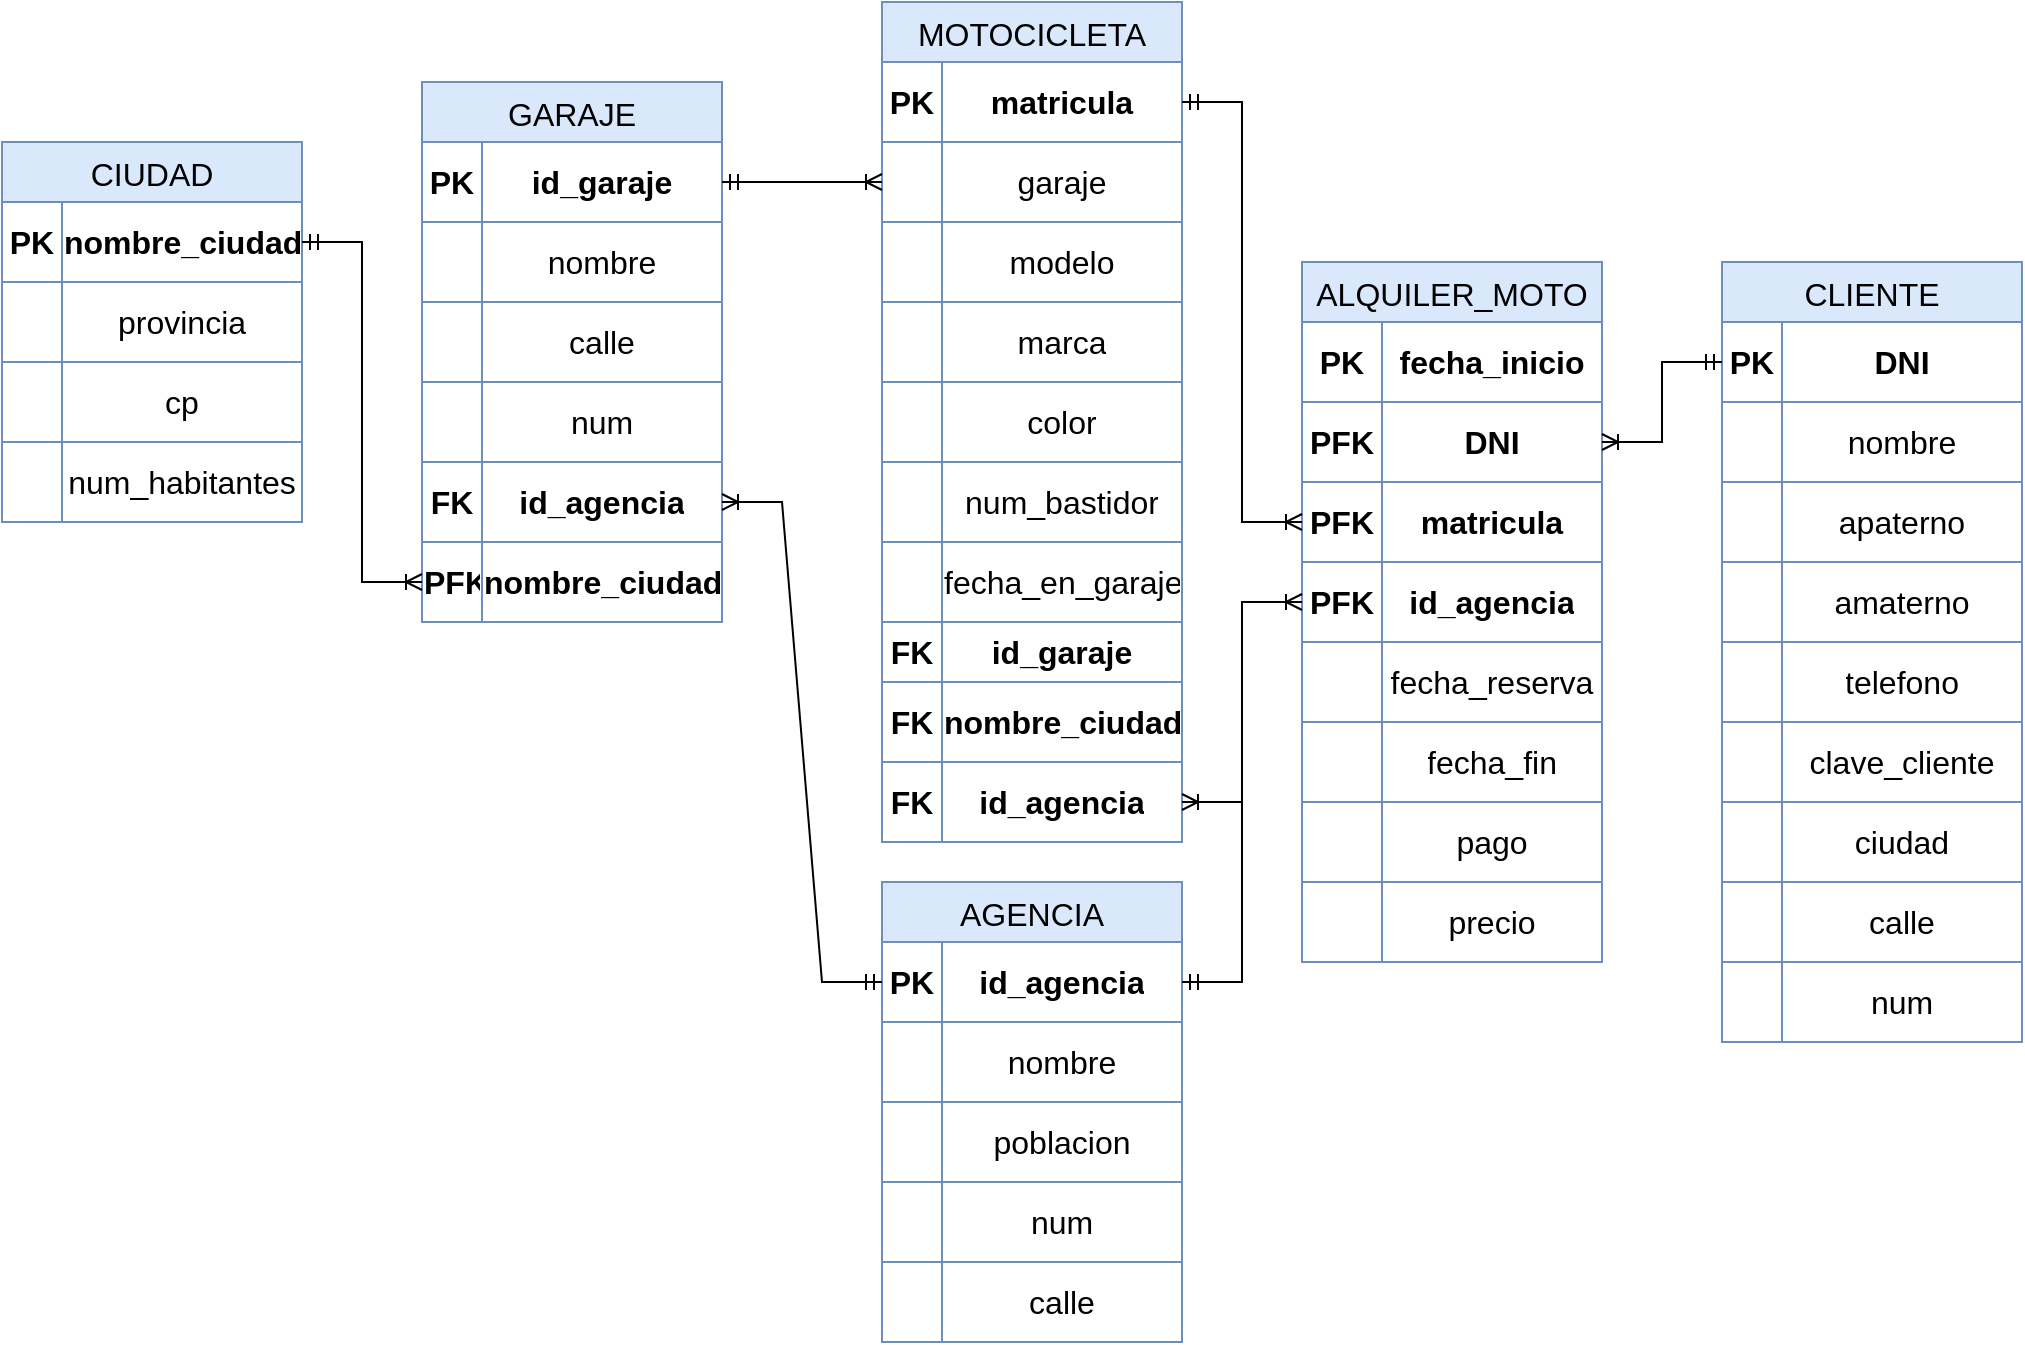<mxfile version="21.7.2" type="github">
  <diagram name="Página-1" id="klJtT7mrhGogxHRdhjkD">
    <mxGraphModel dx="344" dy="641" grid="1" gridSize="10" guides="1" tooltips="1" connect="1" arrows="1" fold="1" page="1" pageScale="1" pageWidth="1920" pageHeight="1200" math="0" shadow="0">
      <root>
        <mxCell id="0" />
        <mxCell id="1" parent="0" />
        <mxCell id="g3JTMBOIw_Hzrnp8-G4B-1" value="CIUDAD" style="shape=table;startSize=30;container=1;collapsible=0;childLayout=tableLayout;strokeColor=#6c8ebf;fontSize=16;fillColor=#dae8fc;" parent="1" vertex="1">
          <mxGeometry x="150" y="70" width="150" height="190" as="geometry" />
        </mxCell>
        <mxCell id="g3JTMBOIw_Hzrnp8-G4B-2" value="" style="shape=tableRow;horizontal=0;startSize=0;swimlaneHead=0;swimlaneBody=0;strokeColor=inherit;top=0;left=0;bottom=0;right=0;collapsible=0;dropTarget=0;fillColor=none;points=[[0,0.5],[1,0.5]];portConstraint=eastwest;fontSize=16;" parent="g3JTMBOIw_Hzrnp8-G4B-1" vertex="1">
          <mxGeometry y="30" width="150" height="40" as="geometry" />
        </mxCell>
        <mxCell id="g3JTMBOIw_Hzrnp8-G4B-3" value="PK" style="shape=partialRectangle;html=1;whiteSpace=wrap;connectable=0;strokeColor=inherit;overflow=hidden;fillColor=none;top=0;left=0;bottom=0;right=0;pointerEvents=1;fontSize=16;fontStyle=1" parent="g3JTMBOIw_Hzrnp8-G4B-2" vertex="1">
          <mxGeometry width="30" height="40" as="geometry">
            <mxRectangle width="30" height="40" as="alternateBounds" />
          </mxGeometry>
        </mxCell>
        <mxCell id="g3JTMBOIw_Hzrnp8-G4B-4" value="nombre_ciudad" style="shape=partialRectangle;html=1;whiteSpace=wrap;connectable=0;strokeColor=inherit;overflow=hidden;fillColor=none;top=0;left=0;bottom=0;right=0;pointerEvents=1;fontSize=16;fontStyle=1" parent="g3JTMBOIw_Hzrnp8-G4B-2" vertex="1">
          <mxGeometry x="30" width="120" height="40" as="geometry">
            <mxRectangle width="120" height="40" as="alternateBounds" />
          </mxGeometry>
        </mxCell>
        <mxCell id="g3JTMBOIw_Hzrnp8-G4B-6" value="" style="shape=tableRow;horizontal=0;startSize=0;swimlaneHead=0;swimlaneBody=0;strokeColor=inherit;top=0;left=0;bottom=0;right=0;collapsible=0;dropTarget=0;fillColor=none;points=[[0,0.5],[1,0.5]];portConstraint=eastwest;fontSize=16;" parent="g3JTMBOIw_Hzrnp8-G4B-1" vertex="1">
          <mxGeometry y="70" width="150" height="40" as="geometry" />
        </mxCell>
        <mxCell id="g3JTMBOIw_Hzrnp8-G4B-7" value="" style="shape=partialRectangle;html=1;whiteSpace=wrap;connectable=0;strokeColor=inherit;overflow=hidden;fillColor=none;top=0;left=0;bottom=0;right=0;pointerEvents=1;fontSize=16;" parent="g3JTMBOIw_Hzrnp8-G4B-6" vertex="1">
          <mxGeometry width="30" height="40" as="geometry">
            <mxRectangle width="30" height="40" as="alternateBounds" />
          </mxGeometry>
        </mxCell>
        <mxCell id="g3JTMBOIw_Hzrnp8-G4B-8" value="provincia" style="shape=partialRectangle;html=1;whiteSpace=wrap;connectable=0;strokeColor=inherit;overflow=hidden;fillColor=none;top=0;left=0;bottom=0;right=0;pointerEvents=1;fontSize=16;" parent="g3JTMBOIw_Hzrnp8-G4B-6" vertex="1">
          <mxGeometry x="30" width="120" height="40" as="geometry">
            <mxRectangle width="120" height="40" as="alternateBounds" />
          </mxGeometry>
        </mxCell>
        <mxCell id="g3JTMBOIw_Hzrnp8-G4B-10" value="" style="shape=tableRow;horizontal=0;startSize=0;swimlaneHead=0;swimlaneBody=0;strokeColor=inherit;top=0;left=0;bottom=0;right=0;collapsible=0;dropTarget=0;fillColor=none;points=[[0,0.5],[1,0.5]];portConstraint=eastwest;fontSize=16;" parent="g3JTMBOIw_Hzrnp8-G4B-1" vertex="1">
          <mxGeometry y="110" width="150" height="40" as="geometry" />
        </mxCell>
        <mxCell id="g3JTMBOIw_Hzrnp8-G4B-11" value="" style="shape=partialRectangle;html=1;whiteSpace=wrap;connectable=0;strokeColor=inherit;overflow=hidden;fillColor=none;top=0;left=0;bottom=0;right=0;pointerEvents=1;fontSize=16;" parent="g3JTMBOIw_Hzrnp8-G4B-10" vertex="1">
          <mxGeometry width="30" height="40" as="geometry">
            <mxRectangle width="30" height="40" as="alternateBounds" />
          </mxGeometry>
        </mxCell>
        <mxCell id="g3JTMBOIw_Hzrnp8-G4B-12" value="cp" style="shape=partialRectangle;html=1;whiteSpace=wrap;connectable=0;strokeColor=inherit;overflow=hidden;fillColor=none;top=0;left=0;bottom=0;right=0;pointerEvents=1;fontSize=16;" parent="g3JTMBOIw_Hzrnp8-G4B-10" vertex="1">
          <mxGeometry x="30" width="120" height="40" as="geometry">
            <mxRectangle width="120" height="40" as="alternateBounds" />
          </mxGeometry>
        </mxCell>
        <mxCell id="g3JTMBOIw_Hzrnp8-G4B-14" style="shape=tableRow;horizontal=0;startSize=0;swimlaneHead=0;swimlaneBody=0;strokeColor=inherit;top=0;left=0;bottom=0;right=0;collapsible=0;dropTarget=0;fillColor=none;points=[[0,0.5],[1,0.5]];portConstraint=eastwest;fontSize=16;" parent="g3JTMBOIw_Hzrnp8-G4B-1" vertex="1">
          <mxGeometry y="150" width="150" height="40" as="geometry" />
        </mxCell>
        <mxCell id="g3JTMBOIw_Hzrnp8-G4B-15" style="shape=partialRectangle;html=1;whiteSpace=wrap;connectable=0;strokeColor=inherit;overflow=hidden;fillColor=none;top=0;left=0;bottom=0;right=0;pointerEvents=1;fontSize=16;" parent="g3JTMBOIw_Hzrnp8-G4B-14" vertex="1">
          <mxGeometry width="30" height="40" as="geometry">
            <mxRectangle width="30" height="40" as="alternateBounds" />
          </mxGeometry>
        </mxCell>
        <mxCell id="g3JTMBOIw_Hzrnp8-G4B-16" value="num_habitantes" style="shape=partialRectangle;html=1;whiteSpace=wrap;connectable=0;strokeColor=inherit;overflow=hidden;fillColor=none;top=0;left=0;bottom=0;right=0;pointerEvents=1;fontSize=16;" parent="g3JTMBOIw_Hzrnp8-G4B-14" vertex="1">
          <mxGeometry x="30" width="120" height="40" as="geometry">
            <mxRectangle width="120" height="40" as="alternateBounds" />
          </mxGeometry>
        </mxCell>
        <mxCell id="g3JTMBOIw_Hzrnp8-G4B-30" value="AGENCIA" style="shape=table;startSize=30;container=1;collapsible=0;childLayout=tableLayout;strokeColor=#6c8ebf;fontSize=16;fillColor=#dae8fc;" parent="1" vertex="1">
          <mxGeometry x="590" y="440" width="150" height="230" as="geometry" />
        </mxCell>
        <mxCell id="g3JTMBOIw_Hzrnp8-G4B-31" value="" style="shape=tableRow;horizontal=0;startSize=0;swimlaneHead=0;swimlaneBody=0;strokeColor=inherit;top=0;left=0;bottom=0;right=0;collapsible=0;dropTarget=0;fillColor=none;points=[[0,0.5],[1,0.5]];portConstraint=eastwest;fontSize=16;" parent="g3JTMBOIw_Hzrnp8-G4B-30" vertex="1">
          <mxGeometry y="30" width="150" height="40" as="geometry" />
        </mxCell>
        <mxCell id="g3JTMBOIw_Hzrnp8-G4B-32" value="PK" style="shape=partialRectangle;html=1;whiteSpace=wrap;connectable=0;strokeColor=inherit;overflow=hidden;fillColor=none;top=0;left=0;bottom=0;right=0;pointerEvents=1;fontSize=16;fontStyle=1" parent="g3JTMBOIw_Hzrnp8-G4B-31" vertex="1">
          <mxGeometry width="30" height="40" as="geometry">
            <mxRectangle width="30" height="40" as="alternateBounds" />
          </mxGeometry>
        </mxCell>
        <mxCell id="g3JTMBOIw_Hzrnp8-G4B-33" value="id_agencia" style="shape=partialRectangle;html=1;whiteSpace=wrap;connectable=0;strokeColor=inherit;overflow=hidden;fillColor=none;top=0;left=0;bottom=0;right=0;pointerEvents=1;fontSize=16;fontStyle=1" parent="g3JTMBOIw_Hzrnp8-G4B-31" vertex="1">
          <mxGeometry x="30" width="120" height="40" as="geometry">
            <mxRectangle width="120" height="40" as="alternateBounds" />
          </mxGeometry>
        </mxCell>
        <mxCell id="g3JTMBOIw_Hzrnp8-G4B-34" value="" style="shape=tableRow;horizontal=0;startSize=0;swimlaneHead=0;swimlaneBody=0;strokeColor=inherit;top=0;left=0;bottom=0;right=0;collapsible=0;dropTarget=0;fillColor=none;points=[[0,0.5],[1,0.5]];portConstraint=eastwest;fontSize=16;" parent="g3JTMBOIw_Hzrnp8-G4B-30" vertex="1">
          <mxGeometry y="70" width="150" height="40" as="geometry" />
        </mxCell>
        <mxCell id="g3JTMBOIw_Hzrnp8-G4B-35" value="" style="shape=partialRectangle;html=1;whiteSpace=wrap;connectable=0;strokeColor=inherit;overflow=hidden;fillColor=none;top=0;left=0;bottom=0;right=0;pointerEvents=1;fontSize=16;" parent="g3JTMBOIw_Hzrnp8-G4B-34" vertex="1">
          <mxGeometry width="30" height="40" as="geometry">
            <mxRectangle width="30" height="40" as="alternateBounds" />
          </mxGeometry>
        </mxCell>
        <mxCell id="g3JTMBOIw_Hzrnp8-G4B-36" value="nombre" style="shape=partialRectangle;html=1;whiteSpace=wrap;connectable=0;strokeColor=inherit;overflow=hidden;fillColor=none;top=0;left=0;bottom=0;right=0;pointerEvents=1;fontSize=16;" parent="g3JTMBOIw_Hzrnp8-G4B-34" vertex="1">
          <mxGeometry x="30" width="120" height="40" as="geometry">
            <mxRectangle width="120" height="40" as="alternateBounds" />
          </mxGeometry>
        </mxCell>
        <mxCell id="g3JTMBOIw_Hzrnp8-G4B-37" value="" style="shape=tableRow;horizontal=0;startSize=0;swimlaneHead=0;swimlaneBody=0;strokeColor=inherit;top=0;left=0;bottom=0;right=0;collapsible=0;dropTarget=0;fillColor=none;points=[[0,0.5],[1,0.5]];portConstraint=eastwest;fontSize=16;" parent="g3JTMBOIw_Hzrnp8-G4B-30" vertex="1">
          <mxGeometry y="110" width="150" height="40" as="geometry" />
        </mxCell>
        <mxCell id="g3JTMBOIw_Hzrnp8-G4B-38" value="" style="shape=partialRectangle;html=1;whiteSpace=wrap;connectable=0;strokeColor=inherit;overflow=hidden;fillColor=none;top=0;left=0;bottom=0;right=0;pointerEvents=1;fontSize=16;" parent="g3JTMBOIw_Hzrnp8-G4B-37" vertex="1">
          <mxGeometry width="30" height="40" as="geometry">
            <mxRectangle width="30" height="40" as="alternateBounds" />
          </mxGeometry>
        </mxCell>
        <mxCell id="g3JTMBOIw_Hzrnp8-G4B-39" value="poblacion" style="shape=partialRectangle;html=1;whiteSpace=wrap;connectable=0;strokeColor=inherit;overflow=hidden;fillColor=none;top=0;left=0;bottom=0;right=0;pointerEvents=1;fontSize=16;" parent="g3JTMBOIw_Hzrnp8-G4B-37" vertex="1">
          <mxGeometry x="30" width="120" height="40" as="geometry">
            <mxRectangle width="120" height="40" as="alternateBounds" />
          </mxGeometry>
        </mxCell>
        <mxCell id="g3JTMBOIw_Hzrnp8-G4B-40" style="shape=tableRow;horizontal=0;startSize=0;swimlaneHead=0;swimlaneBody=0;strokeColor=inherit;top=0;left=0;bottom=0;right=0;collapsible=0;dropTarget=0;fillColor=none;points=[[0,0.5],[1,0.5]];portConstraint=eastwest;fontSize=16;" parent="g3JTMBOIw_Hzrnp8-G4B-30" vertex="1">
          <mxGeometry y="150" width="150" height="40" as="geometry" />
        </mxCell>
        <mxCell id="g3JTMBOIw_Hzrnp8-G4B-41" style="shape=partialRectangle;html=1;whiteSpace=wrap;connectable=0;strokeColor=inherit;overflow=hidden;fillColor=none;top=0;left=0;bottom=0;right=0;pointerEvents=1;fontSize=16;" parent="g3JTMBOIw_Hzrnp8-G4B-40" vertex="1">
          <mxGeometry width="30" height="40" as="geometry">
            <mxRectangle width="30" height="40" as="alternateBounds" />
          </mxGeometry>
        </mxCell>
        <mxCell id="g3JTMBOIw_Hzrnp8-G4B-42" value="num" style="shape=partialRectangle;html=1;whiteSpace=wrap;connectable=0;strokeColor=inherit;overflow=hidden;fillColor=none;top=0;left=0;bottom=0;right=0;pointerEvents=1;fontSize=16;" parent="g3JTMBOIw_Hzrnp8-G4B-40" vertex="1">
          <mxGeometry x="30" width="120" height="40" as="geometry">
            <mxRectangle width="120" height="40" as="alternateBounds" />
          </mxGeometry>
        </mxCell>
        <mxCell id="g3JTMBOIw_Hzrnp8-G4B-43" style="shape=tableRow;horizontal=0;startSize=0;swimlaneHead=0;swimlaneBody=0;strokeColor=inherit;top=0;left=0;bottom=0;right=0;collapsible=0;dropTarget=0;fillColor=none;points=[[0,0.5],[1,0.5]];portConstraint=eastwest;fontSize=16;" parent="g3JTMBOIw_Hzrnp8-G4B-30" vertex="1">
          <mxGeometry y="190" width="150" height="40" as="geometry" />
        </mxCell>
        <mxCell id="g3JTMBOIw_Hzrnp8-G4B-44" style="shape=partialRectangle;html=1;whiteSpace=wrap;connectable=0;strokeColor=inherit;overflow=hidden;fillColor=none;top=0;left=0;bottom=0;right=0;pointerEvents=1;fontSize=16;" parent="g3JTMBOIw_Hzrnp8-G4B-43" vertex="1">
          <mxGeometry width="30" height="40" as="geometry">
            <mxRectangle width="30" height="40" as="alternateBounds" />
          </mxGeometry>
        </mxCell>
        <mxCell id="g3JTMBOIw_Hzrnp8-G4B-45" value="calle" style="shape=partialRectangle;html=1;whiteSpace=wrap;connectable=0;strokeColor=inherit;overflow=hidden;fillColor=none;top=0;left=0;bottom=0;right=0;pointerEvents=1;fontSize=16;" parent="g3JTMBOIw_Hzrnp8-G4B-43" vertex="1">
          <mxGeometry x="30" width="120" height="40" as="geometry">
            <mxRectangle width="120" height="40" as="alternateBounds" />
          </mxGeometry>
        </mxCell>
        <mxCell id="g3JTMBOIw_Hzrnp8-G4B-46" value="CLIENTE" style="shape=table;startSize=30;container=1;collapsible=0;childLayout=tableLayout;strokeColor=#6c8ebf;fontSize=16;fillColor=#dae8fc;" parent="1" vertex="1">
          <mxGeometry x="1010" y="130" width="150" height="390" as="geometry" />
        </mxCell>
        <mxCell id="g3JTMBOIw_Hzrnp8-G4B-47" value="" style="shape=tableRow;horizontal=0;startSize=0;swimlaneHead=0;swimlaneBody=0;strokeColor=inherit;top=0;left=0;bottom=0;right=0;collapsible=0;dropTarget=0;fillColor=none;points=[[0,0.5],[1,0.5]];portConstraint=eastwest;fontSize=16;" parent="g3JTMBOIw_Hzrnp8-G4B-46" vertex="1">
          <mxGeometry y="30" width="150" height="40" as="geometry" />
        </mxCell>
        <mxCell id="g3JTMBOIw_Hzrnp8-G4B-48" value="PK" style="shape=partialRectangle;html=1;whiteSpace=wrap;connectable=0;strokeColor=inherit;overflow=hidden;fillColor=none;top=0;left=0;bottom=0;right=0;pointerEvents=1;fontSize=16;fontStyle=1" parent="g3JTMBOIw_Hzrnp8-G4B-47" vertex="1">
          <mxGeometry width="30" height="40" as="geometry">
            <mxRectangle width="30" height="40" as="alternateBounds" />
          </mxGeometry>
        </mxCell>
        <mxCell id="g3JTMBOIw_Hzrnp8-G4B-49" value="&lt;b&gt;DNI&lt;/b&gt;" style="shape=partialRectangle;html=1;whiteSpace=wrap;connectable=0;strokeColor=inherit;overflow=hidden;fillColor=none;top=0;left=0;bottom=0;right=0;pointerEvents=1;fontSize=16;" parent="g3JTMBOIw_Hzrnp8-G4B-47" vertex="1">
          <mxGeometry x="30" width="120" height="40" as="geometry">
            <mxRectangle width="120" height="40" as="alternateBounds" />
          </mxGeometry>
        </mxCell>
        <mxCell id="g3JTMBOIw_Hzrnp8-G4B-50" value="" style="shape=tableRow;horizontal=0;startSize=0;swimlaneHead=0;swimlaneBody=0;strokeColor=inherit;top=0;left=0;bottom=0;right=0;collapsible=0;dropTarget=0;fillColor=none;points=[[0,0.5],[1,0.5]];portConstraint=eastwest;fontSize=16;" parent="g3JTMBOIw_Hzrnp8-G4B-46" vertex="1">
          <mxGeometry y="70" width="150" height="40" as="geometry" />
        </mxCell>
        <mxCell id="g3JTMBOIw_Hzrnp8-G4B-51" value="" style="shape=partialRectangle;html=1;whiteSpace=wrap;connectable=0;strokeColor=inherit;overflow=hidden;fillColor=none;top=0;left=0;bottom=0;right=0;pointerEvents=1;fontSize=16;" parent="g3JTMBOIw_Hzrnp8-G4B-50" vertex="1">
          <mxGeometry width="30" height="40" as="geometry">
            <mxRectangle width="30" height="40" as="alternateBounds" />
          </mxGeometry>
        </mxCell>
        <mxCell id="g3JTMBOIw_Hzrnp8-G4B-52" value="nombre" style="shape=partialRectangle;html=1;whiteSpace=wrap;connectable=0;strokeColor=inherit;overflow=hidden;fillColor=none;top=0;left=0;bottom=0;right=0;pointerEvents=1;fontSize=16;" parent="g3JTMBOIw_Hzrnp8-G4B-50" vertex="1">
          <mxGeometry x="30" width="120" height="40" as="geometry">
            <mxRectangle width="120" height="40" as="alternateBounds" />
          </mxGeometry>
        </mxCell>
        <mxCell id="g3JTMBOIw_Hzrnp8-G4B-53" value="" style="shape=tableRow;horizontal=0;startSize=0;swimlaneHead=0;swimlaneBody=0;strokeColor=inherit;top=0;left=0;bottom=0;right=0;collapsible=0;dropTarget=0;fillColor=none;points=[[0,0.5],[1,0.5]];portConstraint=eastwest;fontSize=16;" parent="g3JTMBOIw_Hzrnp8-G4B-46" vertex="1">
          <mxGeometry y="110" width="150" height="40" as="geometry" />
        </mxCell>
        <mxCell id="g3JTMBOIw_Hzrnp8-G4B-54" value="" style="shape=partialRectangle;html=1;whiteSpace=wrap;connectable=0;strokeColor=inherit;overflow=hidden;fillColor=none;top=0;left=0;bottom=0;right=0;pointerEvents=1;fontSize=16;" parent="g3JTMBOIw_Hzrnp8-G4B-53" vertex="1">
          <mxGeometry width="30" height="40" as="geometry">
            <mxRectangle width="30" height="40" as="alternateBounds" />
          </mxGeometry>
        </mxCell>
        <mxCell id="g3JTMBOIw_Hzrnp8-G4B-55" value="apaterno" style="shape=partialRectangle;html=1;whiteSpace=wrap;connectable=0;strokeColor=inherit;overflow=hidden;fillColor=none;top=0;left=0;bottom=0;right=0;pointerEvents=1;fontSize=16;" parent="g3JTMBOIw_Hzrnp8-G4B-53" vertex="1">
          <mxGeometry x="30" width="120" height="40" as="geometry">
            <mxRectangle width="120" height="40" as="alternateBounds" />
          </mxGeometry>
        </mxCell>
        <mxCell id="g3JTMBOIw_Hzrnp8-G4B-56" style="shape=tableRow;horizontal=0;startSize=0;swimlaneHead=0;swimlaneBody=0;strokeColor=inherit;top=0;left=0;bottom=0;right=0;collapsible=0;dropTarget=0;fillColor=none;points=[[0,0.5],[1,0.5]];portConstraint=eastwest;fontSize=16;" parent="g3JTMBOIw_Hzrnp8-G4B-46" vertex="1">
          <mxGeometry y="150" width="150" height="40" as="geometry" />
        </mxCell>
        <mxCell id="g3JTMBOIw_Hzrnp8-G4B-57" style="shape=partialRectangle;html=1;whiteSpace=wrap;connectable=0;strokeColor=inherit;overflow=hidden;fillColor=none;top=0;left=0;bottom=0;right=0;pointerEvents=1;fontSize=16;" parent="g3JTMBOIw_Hzrnp8-G4B-56" vertex="1">
          <mxGeometry width="30" height="40" as="geometry">
            <mxRectangle width="30" height="40" as="alternateBounds" />
          </mxGeometry>
        </mxCell>
        <mxCell id="g3JTMBOIw_Hzrnp8-G4B-58" value="amaterno" style="shape=partialRectangle;html=1;whiteSpace=wrap;connectable=0;strokeColor=inherit;overflow=hidden;fillColor=none;top=0;left=0;bottom=0;right=0;pointerEvents=1;fontSize=16;" parent="g3JTMBOIw_Hzrnp8-G4B-56" vertex="1">
          <mxGeometry x="30" width="120" height="40" as="geometry">
            <mxRectangle width="120" height="40" as="alternateBounds" />
          </mxGeometry>
        </mxCell>
        <mxCell id="g3JTMBOIw_Hzrnp8-G4B-59" style="shape=tableRow;horizontal=0;startSize=0;swimlaneHead=0;swimlaneBody=0;strokeColor=inherit;top=0;left=0;bottom=0;right=0;collapsible=0;dropTarget=0;fillColor=none;points=[[0,0.5],[1,0.5]];portConstraint=eastwest;fontSize=16;" parent="g3JTMBOIw_Hzrnp8-G4B-46" vertex="1">
          <mxGeometry y="190" width="150" height="40" as="geometry" />
        </mxCell>
        <mxCell id="g3JTMBOIw_Hzrnp8-G4B-60" style="shape=partialRectangle;html=1;whiteSpace=wrap;connectable=0;strokeColor=inherit;overflow=hidden;fillColor=none;top=0;left=0;bottom=0;right=0;pointerEvents=1;fontSize=16;" parent="g3JTMBOIw_Hzrnp8-G4B-59" vertex="1">
          <mxGeometry width="30" height="40" as="geometry">
            <mxRectangle width="30" height="40" as="alternateBounds" />
          </mxGeometry>
        </mxCell>
        <mxCell id="g3JTMBOIw_Hzrnp8-G4B-61" value="telefono" style="shape=partialRectangle;html=1;whiteSpace=wrap;connectable=0;strokeColor=inherit;overflow=hidden;fillColor=none;top=0;left=0;bottom=0;right=0;pointerEvents=1;fontSize=16;" parent="g3JTMBOIw_Hzrnp8-G4B-59" vertex="1">
          <mxGeometry x="30" width="120" height="40" as="geometry">
            <mxRectangle width="120" height="40" as="alternateBounds" />
          </mxGeometry>
        </mxCell>
        <mxCell id="g3JTMBOIw_Hzrnp8-G4B-74" style="shape=tableRow;horizontal=0;startSize=0;swimlaneHead=0;swimlaneBody=0;strokeColor=inherit;top=0;left=0;bottom=0;right=0;collapsible=0;dropTarget=0;fillColor=none;points=[[0,0.5],[1,0.5]];portConstraint=eastwest;fontSize=16;" parent="g3JTMBOIw_Hzrnp8-G4B-46" vertex="1">
          <mxGeometry y="230" width="150" height="40" as="geometry" />
        </mxCell>
        <mxCell id="g3JTMBOIw_Hzrnp8-G4B-75" style="shape=partialRectangle;html=1;whiteSpace=wrap;connectable=0;strokeColor=inherit;overflow=hidden;fillColor=none;top=0;left=0;bottom=0;right=0;pointerEvents=1;fontSize=16;" parent="g3JTMBOIw_Hzrnp8-G4B-74" vertex="1">
          <mxGeometry width="30" height="40" as="geometry">
            <mxRectangle width="30" height="40" as="alternateBounds" />
          </mxGeometry>
        </mxCell>
        <mxCell id="g3JTMBOIw_Hzrnp8-G4B-76" value="clave_cliente" style="shape=partialRectangle;html=1;whiteSpace=wrap;connectable=0;strokeColor=inherit;overflow=hidden;fillColor=none;top=0;left=0;bottom=0;right=0;pointerEvents=1;fontSize=16;" parent="g3JTMBOIw_Hzrnp8-G4B-74" vertex="1">
          <mxGeometry x="30" width="120" height="40" as="geometry">
            <mxRectangle width="120" height="40" as="alternateBounds" />
          </mxGeometry>
        </mxCell>
        <mxCell id="g3JTMBOIw_Hzrnp8-G4B-71" style="shape=tableRow;horizontal=0;startSize=0;swimlaneHead=0;swimlaneBody=0;strokeColor=inherit;top=0;left=0;bottom=0;right=0;collapsible=0;dropTarget=0;fillColor=none;points=[[0,0.5],[1,0.5]];portConstraint=eastwest;fontSize=16;" parent="g3JTMBOIw_Hzrnp8-G4B-46" vertex="1">
          <mxGeometry y="270" width="150" height="40" as="geometry" />
        </mxCell>
        <mxCell id="g3JTMBOIw_Hzrnp8-G4B-72" style="shape=partialRectangle;html=1;whiteSpace=wrap;connectable=0;strokeColor=inherit;overflow=hidden;fillColor=none;top=0;left=0;bottom=0;right=0;pointerEvents=1;fontSize=16;" parent="g3JTMBOIw_Hzrnp8-G4B-71" vertex="1">
          <mxGeometry width="30" height="40" as="geometry">
            <mxRectangle width="30" height="40" as="alternateBounds" />
          </mxGeometry>
        </mxCell>
        <mxCell id="g3JTMBOIw_Hzrnp8-G4B-73" value="ciudad" style="shape=partialRectangle;html=1;whiteSpace=wrap;connectable=0;strokeColor=inherit;overflow=hidden;fillColor=none;top=0;left=0;bottom=0;right=0;pointerEvents=1;fontSize=16;" parent="g3JTMBOIw_Hzrnp8-G4B-71" vertex="1">
          <mxGeometry x="30" width="120" height="40" as="geometry">
            <mxRectangle width="120" height="40" as="alternateBounds" />
          </mxGeometry>
        </mxCell>
        <mxCell id="g3JTMBOIw_Hzrnp8-G4B-68" style="shape=tableRow;horizontal=0;startSize=0;swimlaneHead=0;swimlaneBody=0;strokeColor=inherit;top=0;left=0;bottom=0;right=0;collapsible=0;dropTarget=0;fillColor=none;points=[[0,0.5],[1,0.5]];portConstraint=eastwest;fontSize=16;" parent="g3JTMBOIw_Hzrnp8-G4B-46" vertex="1">
          <mxGeometry y="310" width="150" height="40" as="geometry" />
        </mxCell>
        <mxCell id="g3JTMBOIw_Hzrnp8-G4B-69" style="shape=partialRectangle;html=1;whiteSpace=wrap;connectable=0;strokeColor=inherit;overflow=hidden;fillColor=none;top=0;left=0;bottom=0;right=0;pointerEvents=1;fontSize=16;" parent="g3JTMBOIw_Hzrnp8-G4B-68" vertex="1">
          <mxGeometry width="30" height="40" as="geometry">
            <mxRectangle width="30" height="40" as="alternateBounds" />
          </mxGeometry>
        </mxCell>
        <mxCell id="g3JTMBOIw_Hzrnp8-G4B-70" value="calle" style="shape=partialRectangle;html=1;whiteSpace=wrap;connectable=0;strokeColor=inherit;overflow=hidden;fillColor=none;top=0;left=0;bottom=0;right=0;pointerEvents=1;fontSize=16;" parent="g3JTMBOIw_Hzrnp8-G4B-68" vertex="1">
          <mxGeometry x="30" width="120" height="40" as="geometry">
            <mxRectangle width="120" height="40" as="alternateBounds" />
          </mxGeometry>
        </mxCell>
        <mxCell id="g3JTMBOIw_Hzrnp8-G4B-65" style="shape=tableRow;horizontal=0;startSize=0;swimlaneHead=0;swimlaneBody=0;strokeColor=inherit;top=0;left=0;bottom=0;right=0;collapsible=0;dropTarget=0;fillColor=none;points=[[0,0.5],[1,0.5]];portConstraint=eastwest;fontSize=16;" parent="g3JTMBOIw_Hzrnp8-G4B-46" vertex="1">
          <mxGeometry y="350" width="150" height="40" as="geometry" />
        </mxCell>
        <mxCell id="g3JTMBOIw_Hzrnp8-G4B-66" style="shape=partialRectangle;html=1;whiteSpace=wrap;connectable=0;strokeColor=inherit;overflow=hidden;fillColor=none;top=0;left=0;bottom=0;right=0;pointerEvents=1;fontSize=16;" parent="g3JTMBOIw_Hzrnp8-G4B-65" vertex="1">
          <mxGeometry width="30" height="40" as="geometry">
            <mxRectangle width="30" height="40" as="alternateBounds" />
          </mxGeometry>
        </mxCell>
        <mxCell id="g3JTMBOIw_Hzrnp8-G4B-67" value="num" style="shape=partialRectangle;html=1;whiteSpace=wrap;connectable=0;strokeColor=inherit;overflow=hidden;fillColor=none;top=0;left=0;bottom=0;right=0;pointerEvents=1;fontSize=16;" parent="g3JTMBOIw_Hzrnp8-G4B-65" vertex="1">
          <mxGeometry x="30" width="120" height="40" as="geometry">
            <mxRectangle width="120" height="40" as="alternateBounds" />
          </mxGeometry>
        </mxCell>
        <mxCell id="g3JTMBOIw_Hzrnp8-G4B-77" value="MOTOCICLETA" style="shape=table;startSize=30;container=1;collapsible=0;childLayout=tableLayout;strokeColor=#6c8ebf;fontSize=16;fillColor=#dae8fc;" parent="1" vertex="1">
          <mxGeometry x="590" width="150" height="420.0" as="geometry" />
        </mxCell>
        <mxCell id="g3JTMBOIw_Hzrnp8-G4B-78" value="" style="shape=tableRow;horizontal=0;startSize=0;swimlaneHead=0;swimlaneBody=0;strokeColor=inherit;top=0;left=0;bottom=0;right=0;collapsible=0;dropTarget=0;fillColor=none;points=[[0,0.5],[1,0.5]];portConstraint=eastwest;fontSize=16;" parent="g3JTMBOIw_Hzrnp8-G4B-77" vertex="1">
          <mxGeometry y="30" width="150" height="40" as="geometry" />
        </mxCell>
        <mxCell id="g3JTMBOIw_Hzrnp8-G4B-79" value="PK" style="shape=partialRectangle;html=1;whiteSpace=wrap;connectable=0;strokeColor=inherit;overflow=hidden;fillColor=none;top=0;left=0;bottom=0;right=0;pointerEvents=1;fontSize=16;fontStyle=1" parent="g3JTMBOIw_Hzrnp8-G4B-78" vertex="1">
          <mxGeometry width="30" height="40" as="geometry">
            <mxRectangle width="30" height="40" as="alternateBounds" />
          </mxGeometry>
        </mxCell>
        <mxCell id="g3JTMBOIw_Hzrnp8-G4B-80" value="matricula" style="shape=partialRectangle;html=1;whiteSpace=wrap;connectable=0;strokeColor=inherit;overflow=hidden;fillColor=none;top=0;left=0;bottom=0;right=0;pointerEvents=1;fontSize=16;fontStyle=1" parent="g3JTMBOIw_Hzrnp8-G4B-78" vertex="1">
          <mxGeometry x="30" width="120" height="40" as="geometry">
            <mxRectangle width="120" height="40" as="alternateBounds" />
          </mxGeometry>
        </mxCell>
        <mxCell id="g3JTMBOIw_Hzrnp8-G4B-81" value="" style="shape=tableRow;horizontal=0;startSize=0;swimlaneHead=0;swimlaneBody=0;strokeColor=inherit;top=0;left=0;bottom=0;right=0;collapsible=0;dropTarget=0;fillColor=none;points=[[0,0.5],[1,0.5]];portConstraint=eastwest;fontSize=16;" parent="g3JTMBOIw_Hzrnp8-G4B-77" vertex="1">
          <mxGeometry y="70" width="150" height="40" as="geometry" />
        </mxCell>
        <mxCell id="g3JTMBOIw_Hzrnp8-G4B-82" value="" style="shape=partialRectangle;html=1;whiteSpace=wrap;connectable=0;strokeColor=inherit;overflow=hidden;fillColor=none;top=0;left=0;bottom=0;right=0;pointerEvents=1;fontSize=16;" parent="g3JTMBOIw_Hzrnp8-G4B-81" vertex="1">
          <mxGeometry width="30" height="40" as="geometry">
            <mxRectangle width="30" height="40" as="alternateBounds" />
          </mxGeometry>
        </mxCell>
        <mxCell id="g3JTMBOIw_Hzrnp8-G4B-83" value="garaje" style="shape=partialRectangle;html=1;whiteSpace=wrap;connectable=0;strokeColor=inherit;overflow=hidden;fillColor=none;top=0;left=0;bottom=0;right=0;pointerEvents=1;fontSize=16;" parent="g3JTMBOIw_Hzrnp8-G4B-81" vertex="1">
          <mxGeometry x="30" width="120" height="40" as="geometry">
            <mxRectangle width="120" height="40" as="alternateBounds" />
          </mxGeometry>
        </mxCell>
        <mxCell id="g3JTMBOIw_Hzrnp8-G4B-84" value="" style="shape=tableRow;horizontal=0;startSize=0;swimlaneHead=0;swimlaneBody=0;strokeColor=inherit;top=0;left=0;bottom=0;right=0;collapsible=0;dropTarget=0;fillColor=none;points=[[0,0.5],[1,0.5]];portConstraint=eastwest;fontSize=16;" parent="g3JTMBOIw_Hzrnp8-G4B-77" vertex="1">
          <mxGeometry y="110" width="150" height="40" as="geometry" />
        </mxCell>
        <mxCell id="g3JTMBOIw_Hzrnp8-G4B-85" value="" style="shape=partialRectangle;html=1;whiteSpace=wrap;connectable=0;strokeColor=inherit;overflow=hidden;fillColor=none;top=0;left=0;bottom=0;right=0;pointerEvents=1;fontSize=16;" parent="g3JTMBOIw_Hzrnp8-G4B-84" vertex="1">
          <mxGeometry width="30" height="40" as="geometry">
            <mxRectangle width="30" height="40" as="alternateBounds" />
          </mxGeometry>
        </mxCell>
        <mxCell id="g3JTMBOIw_Hzrnp8-G4B-86" value="modelo" style="shape=partialRectangle;html=1;whiteSpace=wrap;connectable=0;strokeColor=inherit;overflow=hidden;fillColor=none;top=0;left=0;bottom=0;right=0;pointerEvents=1;fontSize=16;" parent="g3JTMBOIw_Hzrnp8-G4B-84" vertex="1">
          <mxGeometry x="30" width="120" height="40" as="geometry">
            <mxRectangle width="120" height="40" as="alternateBounds" />
          </mxGeometry>
        </mxCell>
        <mxCell id="g3JTMBOIw_Hzrnp8-G4B-87" style="shape=tableRow;horizontal=0;startSize=0;swimlaneHead=0;swimlaneBody=0;strokeColor=inherit;top=0;left=0;bottom=0;right=0;collapsible=0;dropTarget=0;fillColor=none;points=[[0,0.5],[1,0.5]];portConstraint=eastwest;fontSize=16;" parent="g3JTMBOIw_Hzrnp8-G4B-77" vertex="1">
          <mxGeometry y="150" width="150" height="40" as="geometry" />
        </mxCell>
        <mxCell id="g3JTMBOIw_Hzrnp8-G4B-88" style="shape=partialRectangle;html=1;whiteSpace=wrap;connectable=0;strokeColor=inherit;overflow=hidden;fillColor=none;top=0;left=0;bottom=0;right=0;pointerEvents=1;fontSize=16;" parent="g3JTMBOIw_Hzrnp8-G4B-87" vertex="1">
          <mxGeometry width="30" height="40" as="geometry">
            <mxRectangle width="30" height="40" as="alternateBounds" />
          </mxGeometry>
        </mxCell>
        <mxCell id="g3JTMBOIw_Hzrnp8-G4B-89" value="marca" style="shape=partialRectangle;html=1;whiteSpace=wrap;connectable=0;strokeColor=inherit;overflow=hidden;fillColor=none;top=0;left=0;bottom=0;right=0;pointerEvents=1;fontSize=16;" parent="g3JTMBOIw_Hzrnp8-G4B-87" vertex="1">
          <mxGeometry x="30" width="120" height="40" as="geometry">
            <mxRectangle width="120" height="40" as="alternateBounds" />
          </mxGeometry>
        </mxCell>
        <mxCell id="g3JTMBOIw_Hzrnp8-G4B-90" style="shape=tableRow;horizontal=0;startSize=0;swimlaneHead=0;swimlaneBody=0;strokeColor=inherit;top=0;left=0;bottom=0;right=0;collapsible=0;dropTarget=0;fillColor=none;points=[[0,0.5],[1,0.5]];portConstraint=eastwest;fontSize=16;" parent="g3JTMBOIw_Hzrnp8-G4B-77" vertex="1">
          <mxGeometry y="190" width="150" height="40" as="geometry" />
        </mxCell>
        <mxCell id="g3JTMBOIw_Hzrnp8-G4B-91" style="shape=partialRectangle;html=1;whiteSpace=wrap;connectable=0;strokeColor=inherit;overflow=hidden;fillColor=none;top=0;left=0;bottom=0;right=0;pointerEvents=1;fontSize=16;" parent="g3JTMBOIw_Hzrnp8-G4B-90" vertex="1">
          <mxGeometry width="30" height="40" as="geometry">
            <mxRectangle width="30" height="40" as="alternateBounds" />
          </mxGeometry>
        </mxCell>
        <mxCell id="g3JTMBOIw_Hzrnp8-G4B-92" value="color" style="shape=partialRectangle;html=1;whiteSpace=wrap;connectable=0;strokeColor=inherit;overflow=hidden;fillColor=none;top=0;left=0;bottom=0;right=0;pointerEvents=1;fontSize=16;" parent="g3JTMBOIw_Hzrnp8-G4B-90" vertex="1">
          <mxGeometry x="30" width="120" height="40" as="geometry">
            <mxRectangle width="120" height="40" as="alternateBounds" />
          </mxGeometry>
        </mxCell>
        <mxCell id="g3JTMBOIw_Hzrnp8-G4B-93" style="shape=tableRow;horizontal=0;startSize=0;swimlaneHead=0;swimlaneBody=0;strokeColor=inherit;top=0;left=0;bottom=0;right=0;collapsible=0;dropTarget=0;fillColor=none;points=[[0,0.5],[1,0.5]];portConstraint=eastwest;fontSize=16;" parent="g3JTMBOIw_Hzrnp8-G4B-77" vertex="1">
          <mxGeometry y="230" width="150" height="40" as="geometry" />
        </mxCell>
        <mxCell id="g3JTMBOIw_Hzrnp8-G4B-94" style="shape=partialRectangle;html=1;whiteSpace=wrap;connectable=0;strokeColor=inherit;overflow=hidden;fillColor=none;top=0;left=0;bottom=0;right=0;pointerEvents=1;fontSize=16;" parent="g3JTMBOIw_Hzrnp8-G4B-93" vertex="1">
          <mxGeometry width="30" height="40" as="geometry">
            <mxRectangle width="30" height="40" as="alternateBounds" />
          </mxGeometry>
        </mxCell>
        <mxCell id="g3JTMBOIw_Hzrnp8-G4B-95" value="num_bastidor" style="shape=partialRectangle;html=1;whiteSpace=wrap;connectable=0;strokeColor=inherit;overflow=hidden;fillColor=none;top=0;left=0;bottom=0;right=0;pointerEvents=1;fontSize=16;" parent="g3JTMBOIw_Hzrnp8-G4B-93" vertex="1">
          <mxGeometry x="30" width="120" height="40" as="geometry">
            <mxRectangle width="120" height="40" as="alternateBounds" />
          </mxGeometry>
        </mxCell>
        <mxCell id="g3JTMBOIw_Hzrnp8-G4B-96" style="shape=tableRow;horizontal=0;startSize=0;swimlaneHead=0;swimlaneBody=0;strokeColor=inherit;top=0;left=0;bottom=0;right=0;collapsible=0;dropTarget=0;fillColor=none;points=[[0,0.5],[1,0.5]];portConstraint=eastwest;fontSize=16;" parent="g3JTMBOIw_Hzrnp8-G4B-77" vertex="1">
          <mxGeometry y="270" width="150" height="40" as="geometry" />
        </mxCell>
        <mxCell id="g3JTMBOIw_Hzrnp8-G4B-97" style="shape=partialRectangle;html=1;whiteSpace=wrap;connectable=0;strokeColor=inherit;overflow=hidden;fillColor=none;top=0;left=0;bottom=0;right=0;pointerEvents=1;fontSize=16;" parent="g3JTMBOIw_Hzrnp8-G4B-96" vertex="1">
          <mxGeometry width="30" height="40" as="geometry">
            <mxRectangle width="30" height="40" as="alternateBounds" />
          </mxGeometry>
        </mxCell>
        <mxCell id="g3JTMBOIw_Hzrnp8-G4B-98" value="fecha_en_garaje" style="shape=partialRectangle;html=1;whiteSpace=wrap;connectable=0;strokeColor=inherit;overflow=hidden;fillColor=none;top=0;left=0;bottom=0;right=0;pointerEvents=1;fontSize=16;" parent="g3JTMBOIw_Hzrnp8-G4B-96" vertex="1">
          <mxGeometry x="30" width="120" height="40" as="geometry">
            <mxRectangle width="120" height="40" as="alternateBounds" />
          </mxGeometry>
        </mxCell>
        <mxCell id="g3JTMBOIw_Hzrnp8-G4B-152" style="shape=tableRow;horizontal=0;startSize=0;swimlaneHead=0;swimlaneBody=0;strokeColor=inherit;top=0;left=0;bottom=0;right=0;collapsible=0;dropTarget=0;fillColor=none;points=[[0,0.5],[1,0.5]];portConstraint=eastwest;fontSize=16;fontStyle=1" parent="g3JTMBOIw_Hzrnp8-G4B-77" vertex="1">
          <mxGeometry y="310" width="150" height="30" as="geometry" />
        </mxCell>
        <mxCell id="g3JTMBOIw_Hzrnp8-G4B-153" value="FK" style="shape=partialRectangle;html=1;whiteSpace=wrap;connectable=0;strokeColor=inherit;overflow=hidden;fillColor=none;top=0;left=0;bottom=0;right=0;pointerEvents=1;fontSize=16;fontStyle=1" parent="g3JTMBOIw_Hzrnp8-G4B-152" vertex="1">
          <mxGeometry width="30" height="30" as="geometry">
            <mxRectangle width="30" height="30" as="alternateBounds" />
          </mxGeometry>
        </mxCell>
        <mxCell id="g3JTMBOIw_Hzrnp8-G4B-154" value="id_garaje" style="shape=partialRectangle;html=1;whiteSpace=wrap;connectable=0;strokeColor=inherit;overflow=hidden;fillColor=none;top=0;left=0;bottom=0;right=0;pointerEvents=1;fontSize=16;fontStyle=1" parent="g3JTMBOIw_Hzrnp8-G4B-152" vertex="1">
          <mxGeometry x="30" width="120" height="30" as="geometry">
            <mxRectangle width="120" height="30" as="alternateBounds" />
          </mxGeometry>
        </mxCell>
        <mxCell id="Vd4Wu9Okl2Qd2w_2v_FZ-1" style="shape=tableRow;horizontal=0;startSize=0;swimlaneHead=0;swimlaneBody=0;strokeColor=inherit;top=0;left=0;bottom=0;right=0;collapsible=0;dropTarget=0;fillColor=none;points=[[0,0.5],[1,0.5]];portConstraint=eastwest;fontSize=16;fontStyle=1" vertex="1" parent="g3JTMBOIw_Hzrnp8-G4B-77">
          <mxGeometry y="340" width="150" height="40" as="geometry" />
        </mxCell>
        <mxCell id="Vd4Wu9Okl2Qd2w_2v_FZ-2" value="FK" style="shape=partialRectangle;html=1;whiteSpace=wrap;connectable=0;strokeColor=inherit;overflow=hidden;fillColor=none;top=0;left=0;bottom=0;right=0;pointerEvents=1;fontSize=16;fontStyle=1" vertex="1" parent="Vd4Wu9Okl2Qd2w_2v_FZ-1">
          <mxGeometry width="30" height="40" as="geometry">
            <mxRectangle width="30" height="40" as="alternateBounds" />
          </mxGeometry>
        </mxCell>
        <mxCell id="Vd4Wu9Okl2Qd2w_2v_FZ-3" value="nombre_ciudad" style="shape=partialRectangle;html=1;whiteSpace=wrap;connectable=0;strokeColor=inherit;overflow=hidden;fillColor=none;top=0;left=0;bottom=0;right=0;pointerEvents=1;fontSize=16;fontStyle=1" vertex="1" parent="Vd4Wu9Okl2Qd2w_2v_FZ-1">
          <mxGeometry x="30" width="120" height="40" as="geometry">
            <mxRectangle width="120" height="40" as="alternateBounds" />
          </mxGeometry>
        </mxCell>
        <mxCell id="g3JTMBOIw_Hzrnp8-G4B-155" style="shape=tableRow;horizontal=0;startSize=0;swimlaneHead=0;swimlaneBody=0;strokeColor=inherit;top=0;left=0;bottom=0;right=0;collapsible=0;dropTarget=0;fillColor=none;points=[[0,0.5],[1,0.5]];portConstraint=eastwest;fontSize=16;fontStyle=1" parent="g3JTMBOIw_Hzrnp8-G4B-77" vertex="1">
          <mxGeometry y="380" width="150" height="40" as="geometry" />
        </mxCell>
        <mxCell id="g3JTMBOIw_Hzrnp8-G4B-156" value="FK" style="shape=partialRectangle;html=1;whiteSpace=wrap;connectable=0;strokeColor=inherit;overflow=hidden;fillColor=none;top=0;left=0;bottom=0;right=0;pointerEvents=1;fontSize=16;fontStyle=1" parent="g3JTMBOIw_Hzrnp8-G4B-155" vertex="1">
          <mxGeometry width="30" height="40" as="geometry">
            <mxRectangle width="30" height="40" as="alternateBounds" />
          </mxGeometry>
        </mxCell>
        <mxCell id="g3JTMBOIw_Hzrnp8-G4B-157" value="id_agencia" style="shape=partialRectangle;html=1;whiteSpace=wrap;connectable=0;strokeColor=inherit;overflow=hidden;fillColor=none;top=0;left=0;bottom=0;right=0;pointerEvents=1;fontSize=16;fontStyle=1" parent="g3JTMBOIw_Hzrnp8-G4B-155" vertex="1">
          <mxGeometry x="30" width="120" height="40" as="geometry">
            <mxRectangle width="120" height="40" as="alternateBounds" />
          </mxGeometry>
        </mxCell>
        <mxCell id="g3JTMBOIw_Hzrnp8-G4B-105" value="GARAJE" style="shape=table;startSize=30;container=1;collapsible=0;childLayout=tableLayout;strokeColor=#6c8ebf;fontSize=16;fillColor=#dae8fc;" parent="1" vertex="1">
          <mxGeometry x="360" y="40" width="150" height="270" as="geometry" />
        </mxCell>
        <mxCell id="g3JTMBOIw_Hzrnp8-G4B-106" value="" style="shape=tableRow;horizontal=0;startSize=0;swimlaneHead=0;swimlaneBody=0;strokeColor=inherit;top=0;left=0;bottom=0;right=0;collapsible=0;dropTarget=0;fillColor=none;points=[[0,0.5],[1,0.5]];portConstraint=eastwest;fontSize=16;" parent="g3JTMBOIw_Hzrnp8-G4B-105" vertex="1">
          <mxGeometry y="30" width="150" height="40" as="geometry" />
        </mxCell>
        <mxCell id="g3JTMBOIw_Hzrnp8-G4B-107" value="PK" style="shape=partialRectangle;html=1;whiteSpace=wrap;connectable=0;strokeColor=inherit;overflow=hidden;fillColor=none;top=0;left=0;bottom=0;right=0;pointerEvents=1;fontSize=16;fontStyle=1" parent="g3JTMBOIw_Hzrnp8-G4B-106" vertex="1">
          <mxGeometry width="30" height="40" as="geometry">
            <mxRectangle width="30" height="40" as="alternateBounds" />
          </mxGeometry>
        </mxCell>
        <mxCell id="g3JTMBOIw_Hzrnp8-G4B-108" value="id_garaje" style="shape=partialRectangle;html=1;whiteSpace=wrap;connectable=0;strokeColor=inherit;overflow=hidden;fillColor=none;top=0;left=0;bottom=0;right=0;pointerEvents=1;fontSize=16;fontStyle=1" parent="g3JTMBOIw_Hzrnp8-G4B-106" vertex="1">
          <mxGeometry x="30" width="120" height="40" as="geometry">
            <mxRectangle width="120" height="40" as="alternateBounds" />
          </mxGeometry>
        </mxCell>
        <mxCell id="g3JTMBOIw_Hzrnp8-G4B-109" value="" style="shape=tableRow;horizontal=0;startSize=0;swimlaneHead=0;swimlaneBody=0;strokeColor=inherit;top=0;left=0;bottom=0;right=0;collapsible=0;dropTarget=0;fillColor=none;points=[[0,0.5],[1,0.5]];portConstraint=eastwest;fontSize=16;" parent="g3JTMBOIw_Hzrnp8-G4B-105" vertex="1">
          <mxGeometry y="70" width="150" height="40" as="geometry" />
        </mxCell>
        <mxCell id="g3JTMBOIw_Hzrnp8-G4B-110" value="" style="shape=partialRectangle;html=1;whiteSpace=wrap;connectable=0;strokeColor=inherit;overflow=hidden;fillColor=none;top=0;left=0;bottom=0;right=0;pointerEvents=1;fontSize=16;" parent="g3JTMBOIw_Hzrnp8-G4B-109" vertex="1">
          <mxGeometry width="30" height="40" as="geometry">
            <mxRectangle width="30" height="40" as="alternateBounds" />
          </mxGeometry>
        </mxCell>
        <mxCell id="g3JTMBOIw_Hzrnp8-G4B-111" value="nombre" style="shape=partialRectangle;html=1;whiteSpace=wrap;connectable=0;strokeColor=inherit;overflow=hidden;fillColor=none;top=0;left=0;bottom=0;right=0;pointerEvents=1;fontSize=16;" parent="g3JTMBOIw_Hzrnp8-G4B-109" vertex="1">
          <mxGeometry x="30" width="120" height="40" as="geometry">
            <mxRectangle width="120" height="40" as="alternateBounds" />
          </mxGeometry>
        </mxCell>
        <mxCell id="g3JTMBOIw_Hzrnp8-G4B-112" value="" style="shape=tableRow;horizontal=0;startSize=0;swimlaneHead=0;swimlaneBody=0;strokeColor=inherit;top=0;left=0;bottom=0;right=0;collapsible=0;dropTarget=0;fillColor=none;points=[[0,0.5],[1,0.5]];portConstraint=eastwest;fontSize=16;" parent="g3JTMBOIw_Hzrnp8-G4B-105" vertex="1">
          <mxGeometry y="110" width="150" height="40" as="geometry" />
        </mxCell>
        <mxCell id="g3JTMBOIw_Hzrnp8-G4B-113" value="" style="shape=partialRectangle;html=1;whiteSpace=wrap;connectable=0;strokeColor=inherit;overflow=hidden;fillColor=none;top=0;left=0;bottom=0;right=0;pointerEvents=1;fontSize=16;" parent="g3JTMBOIw_Hzrnp8-G4B-112" vertex="1">
          <mxGeometry width="30" height="40" as="geometry">
            <mxRectangle width="30" height="40" as="alternateBounds" />
          </mxGeometry>
        </mxCell>
        <mxCell id="g3JTMBOIw_Hzrnp8-G4B-114" value="calle" style="shape=partialRectangle;html=1;whiteSpace=wrap;connectable=0;strokeColor=inherit;overflow=hidden;fillColor=none;top=0;left=0;bottom=0;right=0;pointerEvents=1;fontSize=16;" parent="g3JTMBOIw_Hzrnp8-G4B-112" vertex="1">
          <mxGeometry x="30" width="120" height="40" as="geometry">
            <mxRectangle width="120" height="40" as="alternateBounds" />
          </mxGeometry>
        </mxCell>
        <mxCell id="g3JTMBOIw_Hzrnp8-G4B-115" style="shape=tableRow;horizontal=0;startSize=0;swimlaneHead=0;swimlaneBody=0;strokeColor=inherit;top=0;left=0;bottom=0;right=0;collapsible=0;dropTarget=0;fillColor=none;points=[[0,0.5],[1,0.5]];portConstraint=eastwest;fontSize=16;" parent="g3JTMBOIw_Hzrnp8-G4B-105" vertex="1">
          <mxGeometry y="150" width="150" height="40" as="geometry" />
        </mxCell>
        <mxCell id="g3JTMBOIw_Hzrnp8-G4B-116" style="shape=partialRectangle;html=1;whiteSpace=wrap;connectable=0;strokeColor=inherit;overflow=hidden;fillColor=none;top=0;left=0;bottom=0;right=0;pointerEvents=1;fontSize=16;" parent="g3JTMBOIw_Hzrnp8-G4B-115" vertex="1">
          <mxGeometry width="30" height="40" as="geometry">
            <mxRectangle width="30" height="40" as="alternateBounds" />
          </mxGeometry>
        </mxCell>
        <mxCell id="g3JTMBOIw_Hzrnp8-G4B-117" value="num" style="shape=partialRectangle;html=1;whiteSpace=wrap;connectable=0;strokeColor=inherit;overflow=hidden;fillColor=none;top=0;left=0;bottom=0;right=0;pointerEvents=1;fontSize=16;" parent="g3JTMBOIw_Hzrnp8-G4B-115" vertex="1">
          <mxGeometry x="30" width="120" height="40" as="geometry">
            <mxRectangle width="120" height="40" as="alternateBounds" />
          </mxGeometry>
        </mxCell>
        <mxCell id="g3JTMBOIw_Hzrnp8-G4B-118" style="shape=tableRow;horizontal=0;startSize=0;swimlaneHead=0;swimlaneBody=0;strokeColor=inherit;top=0;left=0;bottom=0;right=0;collapsible=0;dropTarget=0;fillColor=none;points=[[0,0.5],[1,0.5]];portConstraint=eastwest;fontSize=16;fontStyle=1" parent="g3JTMBOIw_Hzrnp8-G4B-105" vertex="1">
          <mxGeometry y="190" width="150" height="40" as="geometry" />
        </mxCell>
        <mxCell id="g3JTMBOIw_Hzrnp8-G4B-119" value="FK" style="shape=partialRectangle;html=1;whiteSpace=wrap;connectable=0;strokeColor=inherit;overflow=hidden;fillColor=none;top=0;left=0;bottom=0;right=0;pointerEvents=1;fontSize=16;fontStyle=1" parent="g3JTMBOIw_Hzrnp8-G4B-118" vertex="1">
          <mxGeometry width="30" height="40" as="geometry">
            <mxRectangle width="30" height="40" as="alternateBounds" />
          </mxGeometry>
        </mxCell>
        <mxCell id="g3JTMBOIw_Hzrnp8-G4B-120" value="id_agencia" style="shape=partialRectangle;html=1;whiteSpace=wrap;connectable=0;strokeColor=inherit;overflow=hidden;fillColor=none;top=0;left=0;bottom=0;right=0;pointerEvents=1;fontSize=16;fontStyle=1" parent="g3JTMBOIw_Hzrnp8-G4B-118" vertex="1">
          <mxGeometry x="30" width="120" height="40" as="geometry">
            <mxRectangle width="120" height="40" as="alternateBounds" />
          </mxGeometry>
        </mxCell>
        <mxCell id="g3JTMBOIw_Hzrnp8-G4B-121" style="shape=tableRow;horizontal=0;startSize=0;swimlaneHead=0;swimlaneBody=0;strokeColor=inherit;top=0;left=0;bottom=0;right=0;collapsible=0;dropTarget=0;fillColor=none;points=[[0,0.5],[1,0.5]];portConstraint=eastwest;fontSize=16;fontStyle=1" parent="g3JTMBOIw_Hzrnp8-G4B-105" vertex="1">
          <mxGeometry y="230" width="150" height="40" as="geometry" />
        </mxCell>
        <mxCell id="g3JTMBOIw_Hzrnp8-G4B-122" value="PFK" style="shape=partialRectangle;html=1;whiteSpace=wrap;connectable=0;strokeColor=inherit;overflow=hidden;fillColor=none;top=0;left=0;bottom=0;right=0;pointerEvents=1;fontSize=16;fontStyle=1" parent="g3JTMBOIw_Hzrnp8-G4B-121" vertex="1">
          <mxGeometry width="30" height="40" as="geometry">
            <mxRectangle width="30" height="40" as="alternateBounds" />
          </mxGeometry>
        </mxCell>
        <mxCell id="g3JTMBOIw_Hzrnp8-G4B-123" value="nombre_ciudad" style="shape=partialRectangle;html=1;whiteSpace=wrap;connectable=0;strokeColor=inherit;overflow=hidden;fillColor=none;top=0;left=0;bottom=0;right=0;pointerEvents=1;fontSize=16;fontStyle=1" parent="g3JTMBOIw_Hzrnp8-G4B-121" vertex="1">
          <mxGeometry x="30" width="120" height="40" as="geometry">
            <mxRectangle width="120" height="40" as="alternateBounds" />
          </mxGeometry>
        </mxCell>
        <mxCell id="g3JTMBOIw_Hzrnp8-G4B-124" value="ALQUILER_MOTO" style="shape=table;startSize=30;container=1;collapsible=0;childLayout=tableLayout;strokeColor=#6c8ebf;fontSize=16;fillColor=#dae8fc;" parent="1" vertex="1">
          <mxGeometry x="800" y="130" width="150" height="350" as="geometry" />
        </mxCell>
        <mxCell id="g3JTMBOIw_Hzrnp8-G4B-125" value="" style="shape=tableRow;horizontal=0;startSize=0;swimlaneHead=0;swimlaneBody=0;strokeColor=inherit;top=0;left=0;bottom=0;right=0;collapsible=0;dropTarget=0;fillColor=none;points=[[0,0.5],[1,0.5]];portConstraint=eastwest;fontSize=16;fontStyle=1" parent="g3JTMBOIw_Hzrnp8-G4B-124" vertex="1">
          <mxGeometry y="30" width="150" height="40" as="geometry" />
        </mxCell>
        <mxCell id="g3JTMBOIw_Hzrnp8-G4B-126" value="PK" style="shape=partialRectangle;html=1;whiteSpace=wrap;connectable=0;strokeColor=inherit;overflow=hidden;fillColor=none;top=0;left=0;bottom=0;right=0;pointerEvents=1;fontSize=16;fontStyle=1" parent="g3JTMBOIw_Hzrnp8-G4B-125" vertex="1">
          <mxGeometry width="40" height="40" as="geometry">
            <mxRectangle width="40" height="40" as="alternateBounds" />
          </mxGeometry>
        </mxCell>
        <mxCell id="g3JTMBOIw_Hzrnp8-G4B-127" value="fecha_inicio" style="shape=partialRectangle;html=1;whiteSpace=wrap;connectable=0;strokeColor=inherit;overflow=hidden;fillColor=none;top=0;left=0;bottom=0;right=0;pointerEvents=1;fontSize=16;fontStyle=1" parent="g3JTMBOIw_Hzrnp8-G4B-125" vertex="1">
          <mxGeometry x="40" width="110" height="40" as="geometry">
            <mxRectangle width="110" height="40" as="alternateBounds" />
          </mxGeometry>
        </mxCell>
        <mxCell id="g3JTMBOIw_Hzrnp8-G4B-128" value="" style="shape=tableRow;horizontal=0;startSize=0;swimlaneHead=0;swimlaneBody=0;strokeColor=inherit;top=0;left=0;bottom=0;right=0;collapsible=0;dropTarget=0;fillColor=none;points=[[0,0.5],[1,0.5]];portConstraint=eastwest;fontSize=16;fontStyle=1" parent="g3JTMBOIw_Hzrnp8-G4B-124" vertex="1">
          <mxGeometry y="70" width="150" height="40" as="geometry" />
        </mxCell>
        <mxCell id="g3JTMBOIw_Hzrnp8-G4B-129" value="PFK" style="shape=partialRectangle;html=1;whiteSpace=wrap;connectable=0;strokeColor=inherit;overflow=hidden;fillColor=none;top=0;left=0;bottom=0;right=0;pointerEvents=1;fontSize=16;fontStyle=1" parent="g3JTMBOIw_Hzrnp8-G4B-128" vertex="1">
          <mxGeometry width="40" height="40" as="geometry">
            <mxRectangle width="40" height="40" as="alternateBounds" />
          </mxGeometry>
        </mxCell>
        <mxCell id="g3JTMBOIw_Hzrnp8-G4B-130" value="DNI" style="shape=partialRectangle;html=1;whiteSpace=wrap;connectable=0;strokeColor=inherit;overflow=hidden;fillColor=none;top=0;left=0;bottom=0;right=0;pointerEvents=1;fontSize=16;fontStyle=1" parent="g3JTMBOIw_Hzrnp8-G4B-128" vertex="1">
          <mxGeometry x="40" width="110" height="40" as="geometry">
            <mxRectangle width="110" height="40" as="alternateBounds" />
          </mxGeometry>
        </mxCell>
        <mxCell id="g3JTMBOIw_Hzrnp8-G4B-131" value="" style="shape=tableRow;horizontal=0;startSize=0;swimlaneHead=0;swimlaneBody=0;strokeColor=inherit;top=0;left=0;bottom=0;right=0;collapsible=0;dropTarget=0;fillColor=none;points=[[0,0.5],[1,0.5]];portConstraint=eastwest;fontSize=16;fontStyle=1" parent="g3JTMBOIw_Hzrnp8-G4B-124" vertex="1">
          <mxGeometry y="110" width="150" height="40" as="geometry" />
        </mxCell>
        <mxCell id="g3JTMBOIw_Hzrnp8-G4B-132" value="PFK" style="shape=partialRectangle;html=1;whiteSpace=wrap;connectable=0;strokeColor=inherit;overflow=hidden;fillColor=none;top=0;left=0;bottom=0;right=0;pointerEvents=1;fontSize=16;fontStyle=1" parent="g3JTMBOIw_Hzrnp8-G4B-131" vertex="1">
          <mxGeometry width="40" height="40" as="geometry">
            <mxRectangle width="40" height="40" as="alternateBounds" />
          </mxGeometry>
        </mxCell>
        <mxCell id="g3JTMBOIw_Hzrnp8-G4B-133" value="matricula" style="shape=partialRectangle;html=1;whiteSpace=wrap;connectable=0;strokeColor=inherit;overflow=hidden;fillColor=none;top=0;left=0;bottom=0;right=0;pointerEvents=1;fontSize=16;fontStyle=1" parent="g3JTMBOIw_Hzrnp8-G4B-131" vertex="1">
          <mxGeometry x="40" width="110" height="40" as="geometry">
            <mxRectangle width="110" height="40" as="alternateBounds" />
          </mxGeometry>
        </mxCell>
        <mxCell id="g3JTMBOIw_Hzrnp8-G4B-134" style="shape=tableRow;horizontal=0;startSize=0;swimlaneHead=0;swimlaneBody=0;strokeColor=inherit;top=0;left=0;bottom=0;right=0;collapsible=0;dropTarget=0;fillColor=none;points=[[0,0.5],[1,0.5]];portConstraint=eastwest;fontSize=16;fontStyle=1" parent="g3JTMBOIw_Hzrnp8-G4B-124" vertex="1">
          <mxGeometry y="150" width="150" height="40" as="geometry" />
        </mxCell>
        <mxCell id="g3JTMBOIw_Hzrnp8-G4B-135" value="PFK" style="shape=partialRectangle;html=1;whiteSpace=wrap;connectable=0;strokeColor=inherit;overflow=hidden;fillColor=none;top=0;left=0;bottom=0;right=0;pointerEvents=1;fontSize=16;fontStyle=1" parent="g3JTMBOIw_Hzrnp8-G4B-134" vertex="1">
          <mxGeometry width="40" height="40" as="geometry">
            <mxRectangle width="40" height="40" as="alternateBounds" />
          </mxGeometry>
        </mxCell>
        <mxCell id="g3JTMBOIw_Hzrnp8-G4B-136" value="id_agencia" style="shape=partialRectangle;html=1;whiteSpace=wrap;connectable=0;strokeColor=inherit;overflow=hidden;fillColor=none;top=0;left=0;bottom=0;right=0;pointerEvents=1;fontSize=16;fontStyle=1" parent="g3JTMBOIw_Hzrnp8-G4B-134" vertex="1">
          <mxGeometry x="40" width="110" height="40" as="geometry">
            <mxRectangle width="110" height="40" as="alternateBounds" />
          </mxGeometry>
        </mxCell>
        <mxCell id="g3JTMBOIw_Hzrnp8-G4B-137" style="shape=tableRow;horizontal=0;startSize=0;swimlaneHead=0;swimlaneBody=0;strokeColor=inherit;top=0;left=0;bottom=0;right=0;collapsible=0;dropTarget=0;fillColor=none;points=[[0,0.5],[1,0.5]];portConstraint=eastwest;fontSize=16;" parent="g3JTMBOIw_Hzrnp8-G4B-124" vertex="1">
          <mxGeometry y="190" width="150" height="40" as="geometry" />
        </mxCell>
        <mxCell id="g3JTMBOIw_Hzrnp8-G4B-138" style="shape=partialRectangle;html=1;whiteSpace=wrap;connectable=0;strokeColor=inherit;overflow=hidden;fillColor=none;top=0;left=0;bottom=0;right=0;pointerEvents=1;fontSize=16;" parent="g3JTMBOIw_Hzrnp8-G4B-137" vertex="1">
          <mxGeometry width="40" height="40" as="geometry">
            <mxRectangle width="40" height="40" as="alternateBounds" />
          </mxGeometry>
        </mxCell>
        <mxCell id="g3JTMBOIw_Hzrnp8-G4B-139" value="fecha_reserva" style="shape=partialRectangle;html=1;whiteSpace=wrap;connectable=0;strokeColor=inherit;overflow=hidden;fillColor=none;top=0;left=0;bottom=0;right=0;pointerEvents=1;fontSize=16;" parent="g3JTMBOIw_Hzrnp8-G4B-137" vertex="1">
          <mxGeometry x="40" width="110" height="40" as="geometry">
            <mxRectangle width="110" height="40" as="alternateBounds" />
          </mxGeometry>
        </mxCell>
        <mxCell id="g3JTMBOIw_Hzrnp8-G4B-140" style="shape=tableRow;horizontal=0;startSize=0;swimlaneHead=0;swimlaneBody=0;strokeColor=inherit;top=0;left=0;bottom=0;right=0;collapsible=0;dropTarget=0;fillColor=none;points=[[0,0.5],[1,0.5]];portConstraint=eastwest;fontSize=16;" parent="g3JTMBOIw_Hzrnp8-G4B-124" vertex="1">
          <mxGeometry y="230" width="150" height="40" as="geometry" />
        </mxCell>
        <mxCell id="g3JTMBOIw_Hzrnp8-G4B-141" style="shape=partialRectangle;html=1;whiteSpace=wrap;connectable=0;strokeColor=inherit;overflow=hidden;fillColor=none;top=0;left=0;bottom=0;right=0;pointerEvents=1;fontSize=16;" parent="g3JTMBOIw_Hzrnp8-G4B-140" vertex="1">
          <mxGeometry width="40" height="40" as="geometry">
            <mxRectangle width="40" height="40" as="alternateBounds" />
          </mxGeometry>
        </mxCell>
        <mxCell id="g3JTMBOIw_Hzrnp8-G4B-142" value="fecha_fin" style="shape=partialRectangle;html=1;whiteSpace=wrap;connectable=0;strokeColor=inherit;overflow=hidden;fillColor=none;top=0;left=0;bottom=0;right=0;pointerEvents=1;fontSize=16;" parent="g3JTMBOIw_Hzrnp8-G4B-140" vertex="1">
          <mxGeometry x="40" width="110" height="40" as="geometry">
            <mxRectangle width="110" height="40" as="alternateBounds" />
          </mxGeometry>
        </mxCell>
        <mxCell id="g3JTMBOIw_Hzrnp8-G4B-149" style="shape=tableRow;horizontal=0;startSize=0;swimlaneHead=0;swimlaneBody=0;strokeColor=inherit;top=0;left=0;bottom=0;right=0;collapsible=0;dropTarget=0;fillColor=none;points=[[0,0.5],[1,0.5]];portConstraint=eastwest;fontSize=16;" parent="g3JTMBOIw_Hzrnp8-G4B-124" vertex="1">
          <mxGeometry y="270" width="150" height="40" as="geometry" />
        </mxCell>
        <mxCell id="g3JTMBOIw_Hzrnp8-G4B-150" style="shape=partialRectangle;html=1;whiteSpace=wrap;connectable=0;strokeColor=inherit;overflow=hidden;fillColor=none;top=0;left=0;bottom=0;right=0;pointerEvents=1;fontSize=16;" parent="g3JTMBOIw_Hzrnp8-G4B-149" vertex="1">
          <mxGeometry width="40" height="40" as="geometry">
            <mxRectangle width="40" height="40" as="alternateBounds" />
          </mxGeometry>
        </mxCell>
        <mxCell id="g3JTMBOIw_Hzrnp8-G4B-151" value="pago" style="shape=partialRectangle;html=1;whiteSpace=wrap;connectable=0;strokeColor=inherit;overflow=hidden;fillColor=none;top=0;left=0;bottom=0;right=0;pointerEvents=1;fontSize=16;" parent="g3JTMBOIw_Hzrnp8-G4B-149" vertex="1">
          <mxGeometry x="40" width="110" height="40" as="geometry">
            <mxRectangle width="110" height="40" as="alternateBounds" />
          </mxGeometry>
        </mxCell>
        <mxCell id="g3JTMBOIw_Hzrnp8-G4B-146" style="shape=tableRow;horizontal=0;startSize=0;swimlaneHead=0;swimlaneBody=0;strokeColor=inherit;top=0;left=0;bottom=0;right=0;collapsible=0;dropTarget=0;fillColor=none;points=[[0,0.5],[1,0.5]];portConstraint=eastwest;fontSize=16;" parent="g3JTMBOIw_Hzrnp8-G4B-124" vertex="1">
          <mxGeometry y="310" width="150" height="40" as="geometry" />
        </mxCell>
        <mxCell id="g3JTMBOIw_Hzrnp8-G4B-147" style="shape=partialRectangle;html=1;whiteSpace=wrap;connectable=0;strokeColor=inherit;overflow=hidden;fillColor=none;top=0;left=0;bottom=0;right=0;pointerEvents=1;fontSize=16;" parent="g3JTMBOIw_Hzrnp8-G4B-146" vertex="1">
          <mxGeometry width="40" height="40" as="geometry">
            <mxRectangle width="40" height="40" as="alternateBounds" />
          </mxGeometry>
        </mxCell>
        <mxCell id="g3JTMBOIw_Hzrnp8-G4B-148" value="precio" style="shape=partialRectangle;html=1;whiteSpace=wrap;connectable=0;strokeColor=inherit;overflow=hidden;fillColor=none;top=0;left=0;bottom=0;right=0;pointerEvents=1;fontSize=16;" parent="g3JTMBOIw_Hzrnp8-G4B-146" vertex="1">
          <mxGeometry x="40" width="110" height="40" as="geometry">
            <mxRectangle width="110" height="40" as="alternateBounds" />
          </mxGeometry>
        </mxCell>
        <mxCell id="g3JTMBOIw_Hzrnp8-G4B-158" value="" style="edgeStyle=entityRelationEdgeStyle;fontSize=12;html=1;endArrow=ERoneToMany;startArrow=ERmandOne;rounded=0;exitX=1;exitY=0.5;exitDx=0;exitDy=0;entryX=0;entryY=0.5;entryDx=0;entryDy=0;" parent="1" source="g3JTMBOIw_Hzrnp8-G4B-2" target="g3JTMBOIw_Hzrnp8-G4B-121" edge="1">
          <mxGeometry width="100" height="100" relative="1" as="geometry">
            <mxPoint x="330" y="370" as="sourcePoint" />
            <mxPoint x="430" y="270" as="targetPoint" />
          </mxGeometry>
        </mxCell>
        <mxCell id="g3JTMBOIw_Hzrnp8-G4B-159" value="" style="edgeStyle=entityRelationEdgeStyle;fontSize=12;html=1;endArrow=ERoneToMany;startArrow=ERmandOne;rounded=0;exitX=0;exitY=0.5;exitDx=0;exitDy=0;entryX=1;entryY=0.5;entryDx=0;entryDy=0;" parent="1" source="g3JTMBOIw_Hzrnp8-G4B-31" target="g3JTMBOIw_Hzrnp8-G4B-118" edge="1">
          <mxGeometry width="100" height="100" relative="1" as="geometry">
            <mxPoint x="330" y="370" as="sourcePoint" />
            <mxPoint x="430" y="270" as="targetPoint" />
          </mxGeometry>
        </mxCell>
        <mxCell id="g3JTMBOIw_Hzrnp8-G4B-161" value="" style="edgeStyle=entityRelationEdgeStyle;fontSize=12;html=1;endArrow=ERoneToMany;startArrow=ERmandOne;rounded=0;exitX=1;exitY=0.5;exitDx=0;exitDy=0;" parent="1" source="g3JTMBOIw_Hzrnp8-G4B-31" target="g3JTMBOIw_Hzrnp8-G4B-155" edge="1">
          <mxGeometry width="100" height="100" relative="1" as="geometry">
            <mxPoint x="560" y="490" as="sourcePoint" />
            <mxPoint x="660" y="390" as="targetPoint" />
          </mxGeometry>
        </mxCell>
        <mxCell id="g3JTMBOIw_Hzrnp8-G4B-162" value="" style="edgeStyle=entityRelationEdgeStyle;fontSize=12;html=1;endArrow=ERoneToMany;startArrow=ERmandOne;rounded=0;exitX=1;exitY=0.5;exitDx=0;exitDy=0;entryX=0;entryY=0.5;entryDx=0;entryDy=0;" parent="1" source="g3JTMBOIw_Hzrnp8-G4B-31" target="g3JTMBOIw_Hzrnp8-G4B-134" edge="1">
          <mxGeometry width="100" height="100" relative="1" as="geometry">
            <mxPoint x="840" y="290" as="sourcePoint" />
            <mxPoint x="1020" y="660" as="targetPoint" />
          </mxGeometry>
        </mxCell>
        <mxCell id="g3JTMBOIw_Hzrnp8-G4B-163" value="" style="edgeStyle=entityRelationEdgeStyle;fontSize=12;html=1;endArrow=ERoneToMany;startArrow=ERmandOne;rounded=0;exitX=1;exitY=0.5;exitDx=0;exitDy=0;entryX=0;entryY=0.5;entryDx=0;entryDy=0;" parent="1" source="g3JTMBOIw_Hzrnp8-G4B-78" target="g3JTMBOIw_Hzrnp8-G4B-131" edge="1">
          <mxGeometry width="100" height="100" relative="1" as="geometry">
            <mxPoint x="560" y="520" as="sourcePoint" />
            <mxPoint x="660" y="420" as="targetPoint" />
          </mxGeometry>
        </mxCell>
        <mxCell id="g3JTMBOIw_Hzrnp8-G4B-164" value="" style="edgeStyle=entityRelationEdgeStyle;fontSize=12;html=1;endArrow=ERoneToMany;startArrow=ERmandOne;rounded=0;exitX=1;exitY=0.5;exitDx=0;exitDy=0;entryX=0;entryY=0.5;entryDx=0;entryDy=0;" parent="1" source="g3JTMBOIw_Hzrnp8-G4B-106" target="g3JTMBOIw_Hzrnp8-G4B-81" edge="1">
          <mxGeometry width="100" height="100" relative="1" as="geometry">
            <mxPoint x="820" y="270" as="sourcePoint" />
            <mxPoint x="920" y="170" as="targetPoint" />
          </mxGeometry>
        </mxCell>
        <mxCell id="g3JTMBOIw_Hzrnp8-G4B-165" value="" style="edgeStyle=entityRelationEdgeStyle;fontSize=12;html=1;endArrow=ERoneToMany;startArrow=ERmandOne;rounded=0;exitX=0;exitY=0.5;exitDx=0;exitDy=0;entryX=1;entryY=0.5;entryDx=0;entryDy=0;" parent="1" source="g3JTMBOIw_Hzrnp8-G4B-47" target="g3JTMBOIw_Hzrnp8-G4B-128" edge="1">
          <mxGeometry width="100" height="100" relative="1" as="geometry">
            <mxPoint x="770" y="320" as="sourcePoint" />
            <mxPoint x="870" y="220" as="targetPoint" />
          </mxGeometry>
        </mxCell>
      </root>
    </mxGraphModel>
  </diagram>
</mxfile>
